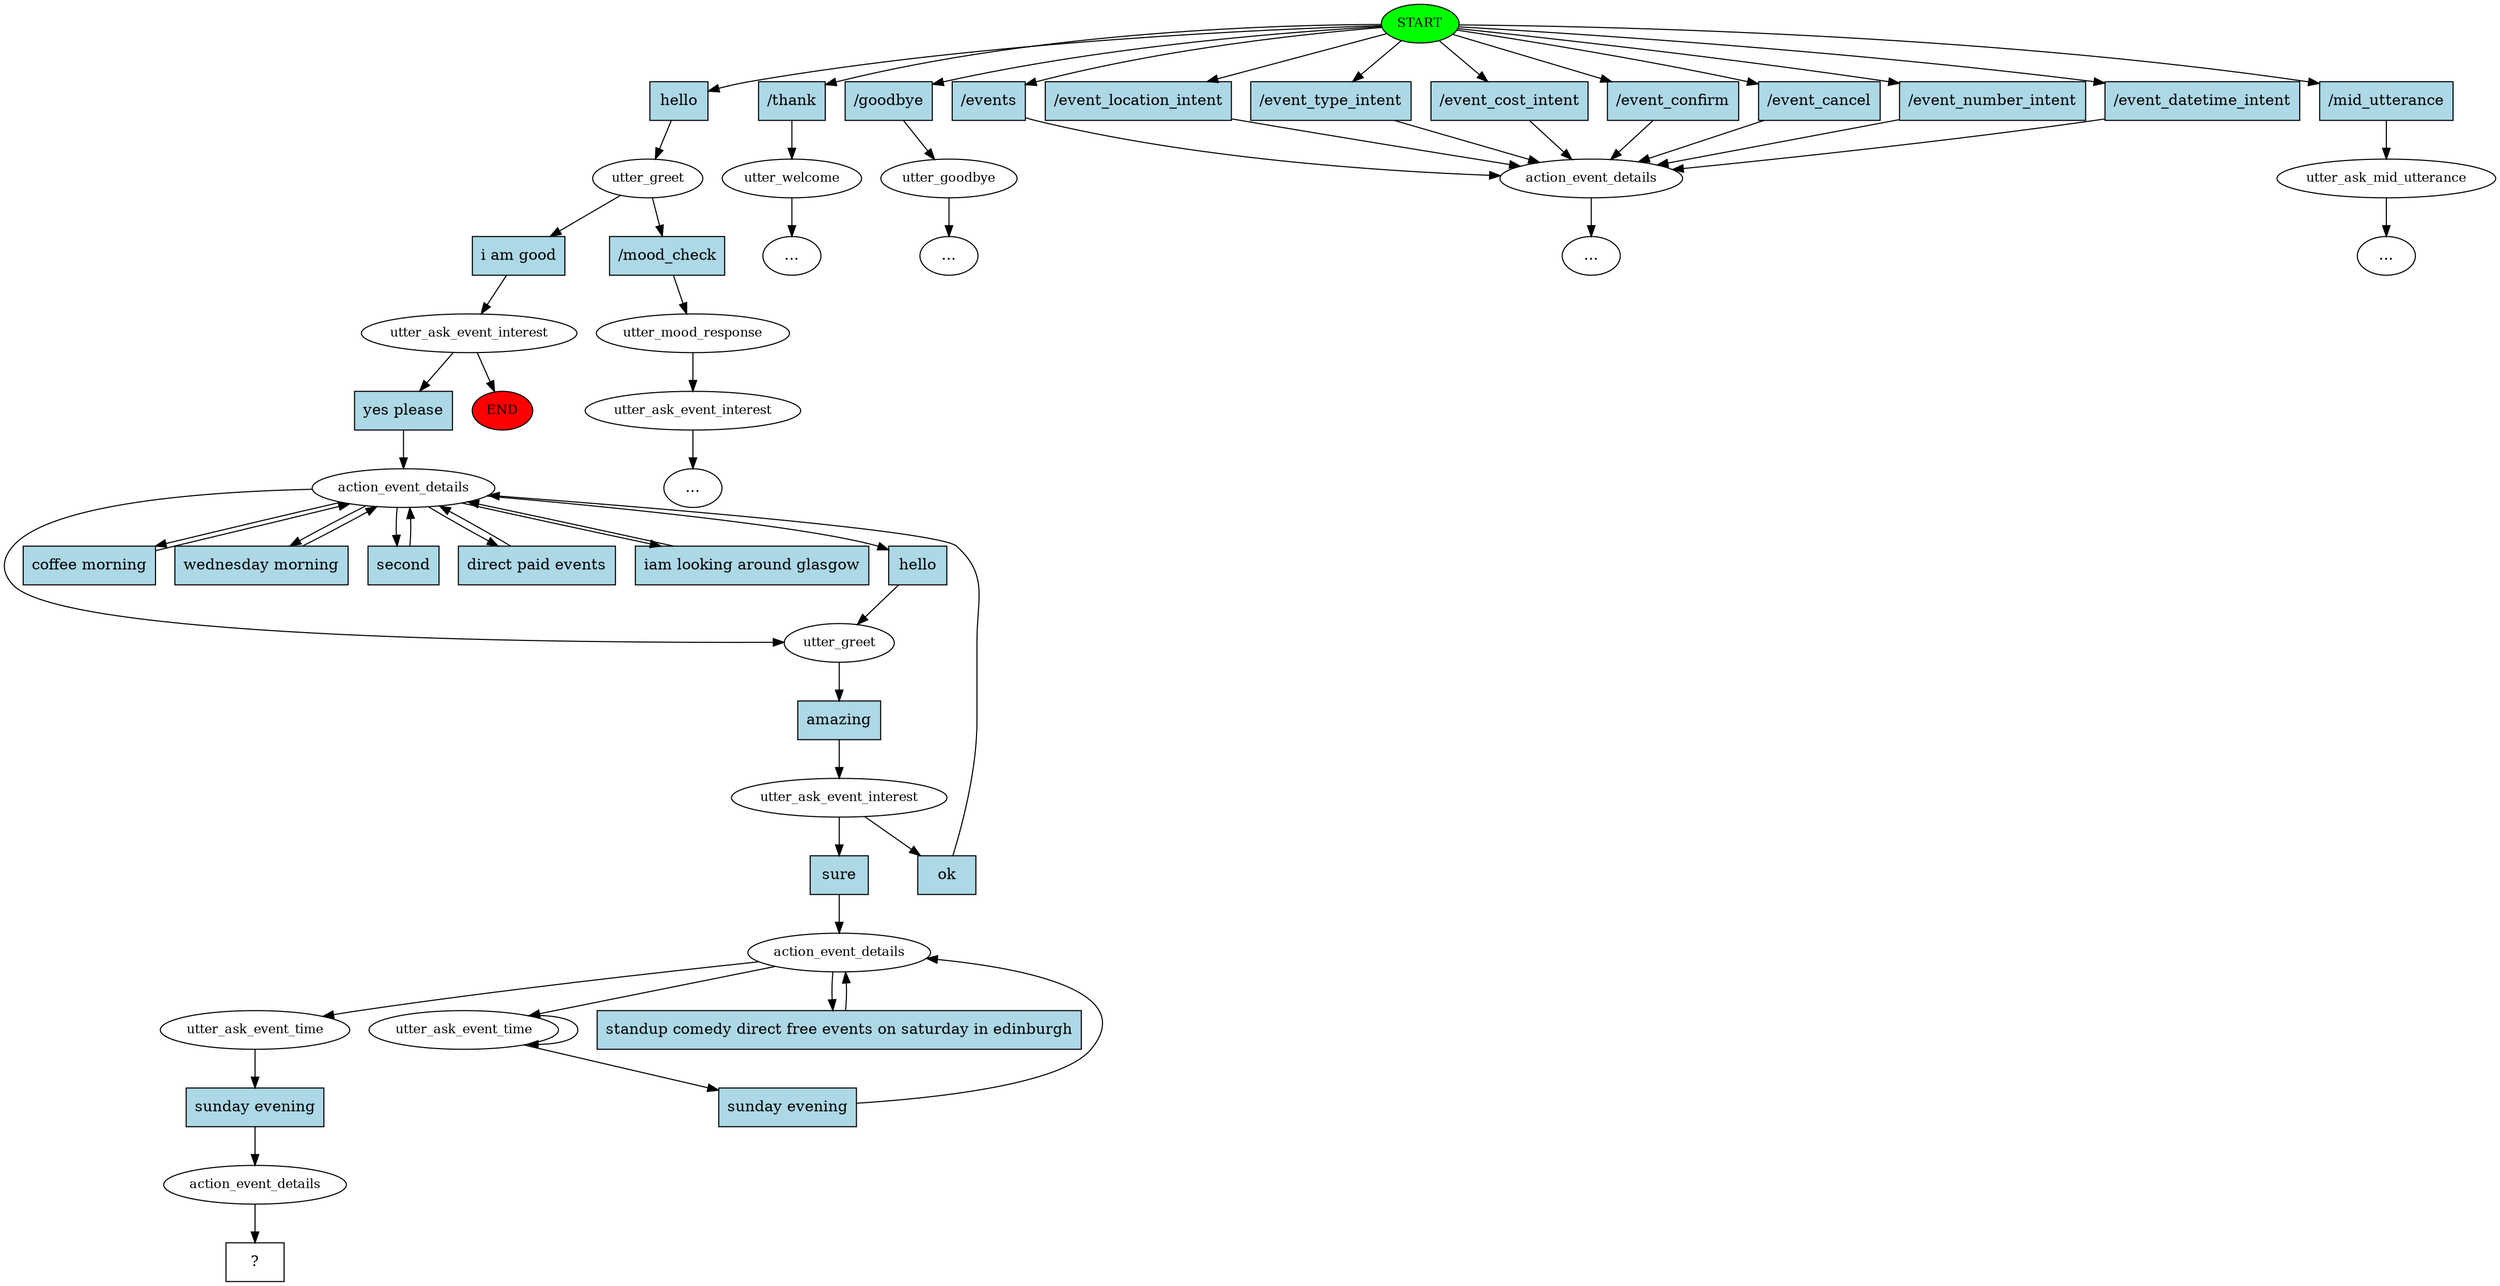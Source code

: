 digraph  {
0 [class="start active", fillcolor=green, fontsize=12, label=START, style=filled];
"-1" [class=end, fillcolor=red, fontsize=12, label=END, style=filled];
1 [class=active, fontsize=12, label=utter_greet];
2 [class=active, fontsize=12, label=utter_ask_event_interest];
4 [class="", fontsize=12, label=utter_mood_response];
5 [class="", fontsize=12, label=utter_ask_event_interest];
"-3" [class=ellipsis, label="..."];
6 [class="", fontsize=12, label=utter_welcome];
"-4" [class=ellipsis, label="..."];
7 [class="", fontsize=12, label=utter_goodbye];
"-5" [class=ellipsis, label="..."];
8 [class="", fontsize=12, label=action_event_details];
"-13" [class=ellipsis, label="..."];
16 [class="", fontsize=12, label=utter_ask_mid_utterance];
"-14" [class=ellipsis, label="..."];
19 [class=active, fontsize=12, label=action_event_details];
24 [class=active, fontsize=12, label=utter_greet];
25 [class=active, fontsize=12, label=utter_ask_event_interest];
33 [class=active, fontsize=12, label=action_event_details];
34 [class=active, fontsize=12, label=utter_ask_event_time];
38 [class=active, fontsize=12, label=utter_ask_event_time];
39 [class=active, fontsize=12, label=action_event_details];
40 [class="intent dashed active", label="  ?  ", shape=rect];
41 [class="intent active", fillcolor=lightblue, label=hello, shape=rect, style=filled];
42 [class=intent, fillcolor=lightblue, label="/thank", shape=rect, style=filled];
43 [class=intent, fillcolor=lightblue, label="/goodbye", shape=rect, style=filled];
44 [class=intent, fillcolor=lightblue, label="/events", shape=rect, style=filled];
45 [class=intent, fillcolor=lightblue, label="/event_location_intent", shape=rect, style=filled];
46 [class=intent, fillcolor=lightblue, label="/event_type_intent", shape=rect, style=filled];
47 [class=intent, fillcolor=lightblue, label="/event_cost_intent", shape=rect, style=filled];
48 [class=intent, fillcolor=lightblue, label="/event_confirm", shape=rect, style=filled];
49 [class=intent, fillcolor=lightblue, label="/event_cancel", shape=rect, style=filled];
50 [class=intent, fillcolor=lightblue, label="/event_number_intent", shape=rect, style=filled];
51 [class=intent, fillcolor=lightblue, label="/event_datetime_intent", shape=rect, style=filled];
52 [class=intent, fillcolor=lightblue, label="/mid_utterance", shape=rect, style=filled];
53 [class="intent active", fillcolor=lightblue, label="i am good", shape=rect, style=filled];
54 [class=intent, fillcolor=lightblue, label="/mood_check", shape=rect, style=filled];
55 [class="intent active", fillcolor=lightblue, label="yes please", shape=rect, style=filled];
56 [class="intent active", fillcolor=lightblue, label="coffee morning", shape=rect, style=filled];
57 [class="intent active", fillcolor=lightblue, label="wednesday morning", shape=rect, style=filled];
58 [class="intent active", fillcolor=lightblue, label=second, shape=rect, style=filled];
59 [class="intent active", fillcolor=lightblue, label="direct paid events", shape=rect, style=filled];
60 [class="intent active", fillcolor=lightblue, label="iam looking around glasgow", shape=rect, style=filled];
61 [class="intent active", fillcolor=lightblue, label=hello, shape=rect, style=filled];
62 [class="intent active", fillcolor=lightblue, label=amazing, shape=rect, style=filled];
63 [class="intent active", fillcolor=lightblue, label=sure, shape=rect, style=filled];
64 [class="intent active", fillcolor=lightblue, label=ok, shape=rect, style=filled];
65 [class="intent active", fillcolor=lightblue, label="standup comedy direct free events on saturday in edinburgh", shape=rect, style=filled];
66 [class="intent active", fillcolor=lightblue, label="sunday evening", shape=rect, style=filled];
67 [class="intent active", fillcolor=lightblue, label="sunday evening", shape=rect, style=filled];
0 -> 41  [class=active, key=0];
0 -> 42  [class="", key=0];
0 -> 43  [class="", key=0];
0 -> 44  [class="", key=0];
0 -> 45  [class="", key=0];
0 -> 46  [class="", key=0];
0 -> 47  [class="", key=0];
0 -> 48  [class="", key=0];
0 -> 49  [class="", key=0];
0 -> 50  [class="", key=0];
0 -> 51  [class="", key=0];
0 -> 52  [class="", key=0];
1 -> 53  [class=active, key=0];
1 -> 54  [class="", key=0];
2 -> "-1"  [class="", key=NONE, label=""];
2 -> 55  [class=active, key=0];
4 -> 5  [class="", key=NONE, label=""];
5 -> "-3"  [class="", key=NONE, label=""];
6 -> "-4"  [class="", key=NONE, label=""];
7 -> "-5"  [class="", key=NONE, label=""];
8 -> "-13"  [class="", key=NONE, label=""];
16 -> "-14"  [class="", key=NONE, label=""];
19 -> 24  [class=active, key=NONE, label=""];
19 -> 56  [class=active, key=0];
19 -> 57  [class=active, key=0];
19 -> 58  [class=active, key=0];
19 -> 59  [class=active, key=0];
19 -> 60  [class=active, key=0];
19 -> 61  [class=active, key=0];
24 -> 62  [class=active, key=0];
25 -> 63  [class=active, key=0];
25 -> 64  [class=active, key=0];
33 -> 34  [class=active, key=NONE, label=""];
33 -> 38  [class=active, key=NONE, label=""];
33 -> 65  [class=active, key=0];
34 -> 34  [class=active, key=NONE, label=""];
34 -> 66  [class=active, key=0];
38 -> 67  [class=active, key=0];
39 -> 40  [class=active, key=NONE, label=""];
41 -> 1  [class=active, key=0];
42 -> 6  [class="", key=0];
43 -> 7  [class="", key=0];
44 -> 8  [class="", key=0];
45 -> 8  [class="", key=0];
46 -> 8  [class="", key=0];
47 -> 8  [class="", key=0];
48 -> 8  [class="", key=0];
49 -> 8  [class="", key=0];
50 -> 8  [class="", key=0];
51 -> 8  [class="", key=0];
52 -> 16  [class="", key=0];
53 -> 2  [class=active, key=0];
54 -> 4  [class="", key=0];
55 -> 19  [class=active, key=0];
56 -> 19  [class=active, key=0];
57 -> 19  [class=active, key=0];
58 -> 19  [class=active, key=0];
59 -> 19  [class=active, key=0];
60 -> 19  [class=active, key=0];
61 -> 24  [class=active, key=0];
62 -> 25  [class=active, key=0];
63 -> 33  [class=active, key=0];
64 -> 19  [class=active, key=0];
65 -> 33  [class=active, key=0];
66 -> 33  [class=active, key=0];
67 -> 39  [class=active, key=0];
}
